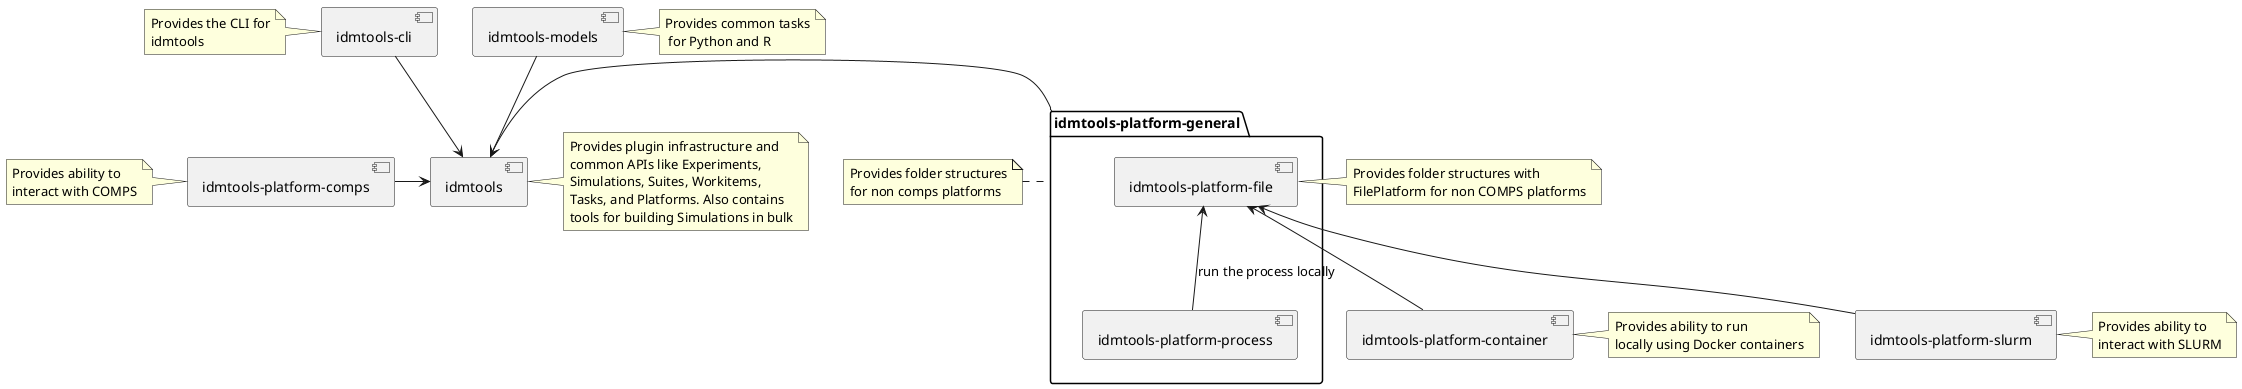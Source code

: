@startuml

[idmtools]
note right of idmtools
Provides plugin infrastructure and
common APIs like Experiments,
Simulations, Suites, Workitems,
Tasks, and Platforms. Also contains
tools for building Simulations in bulk
end note
[idmtools-cli]
note left of [idmtools-cli]
    Provides the CLI for
    idmtools
end note
[idmtools-models]
note right of [idmtools-models]
    Provides common tasks
     for Python and R
end note
[idmtools-platform-comps]
note left of [idmtools-platform-comps]
    Provides ability to
    interact with COMPS
end note
package [idmtools-platform-general] {
    [idmtools-platform-file]
    [idmtools-platform-process]
    }
note left of [idmtools-platform-general]
    Provides folder structures
    for non comps platforms
end note
note left of [idmtools-platform-file]
    Provides folder structures with
    FilePlatform for non COMPS platforms
end note
[idmtools-platform-container]
note right of [idmtools-platform-container]
    Provides ability to run
    locally using Docker containers
end note
[idmtools-platform-slurm]
note right of [idmtools-platform-slurm]
    Provides ability to 
    interact with SLURM
end note

[idmtools-cli] --> [idmtools]
[idmtools-models] --> [idmtools]
[idmtools-platform-comps] -> [idmtools]
[idmtools-platform-general] -> [idmtools]
[idmtools-platform-container] -up-> [idmtools-platform-file]
[idmtools-platform-slurm] -up-> [idmtools-platform-file]
[idmtools-platform-process] -up-> [idmtools-platform-file]:run the process locally
@enduml